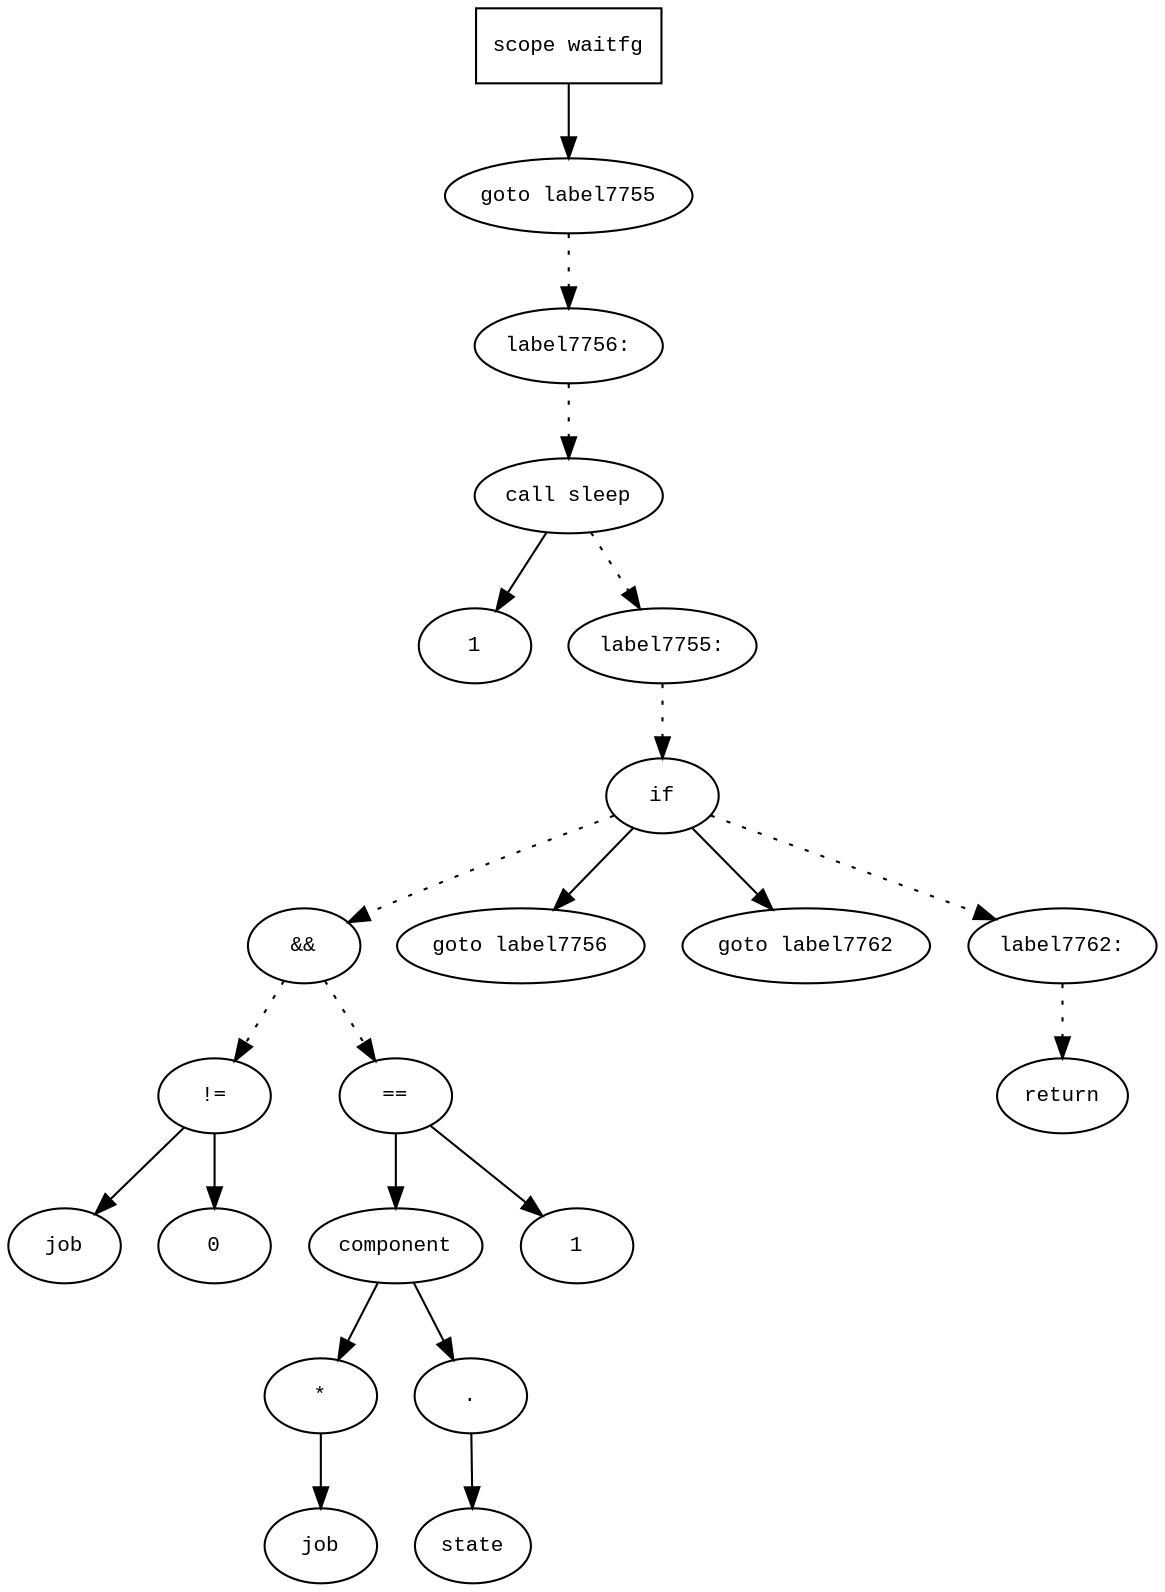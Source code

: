 digraph AST {
  graph [fontname="Times New Roman",fontsize=10];
  node  [fontname="Courier New",fontsize=10];
  edge  [fontname="Times New Roman",fontsize=10];

  node1 [label="scope waitfg",shape=box];
  node2 [label="goto label7755",shape=ellipse];
  node1 -> node2;
  node3 [label="label7756:",shape=ellipse];
  node2 -> node3 [style=dotted];
  node4 [label="call sleep",shape=ellipse];
  node5 [label="1",shape=ellipse];
  node4 -> node5;
  node3 -> node4 [style=dotted];
  node6 [label="label7755:",shape=ellipse];
  node4 -> node6 [style=dotted];
  node7 [label="if",shape=ellipse];
  node6 -> node7 [style=dotted];
  node8 [label="&&",shape=ellipse];
  node9 [label="!=",shape=ellipse];
  node10 [label="job",shape=ellipse];
  node9 -> node10;
  node11 [label="0",shape=ellipse];
  node9 -> node11;
  node8 -> node9 [style=dotted];
  node12 [label="==",shape=ellipse];
  node13 [label="component",shape=ellipse];
  node12 -> node13;
  node14 [label="*",shape=ellipse];
  node15 [label="job",shape=ellipse];
  node14 -> node15;
  node13 -> node14;
  node16 [label=".",shape=ellipse];
  node13 -> node16;
  node17 [label="state",shape=ellipse];
  node16 -> node17;
  node18 [label="1",shape=ellipse];
  node12 -> node18;
  node8 -> node12 [style=dotted];
  node7 -> node8 [style=dotted];
  node19 [label="goto label7756",shape=ellipse];
  node7 -> node19;
  node20 [label="goto label7762",shape=ellipse];
  node7 -> node20;
  node21 [label="label7762:",shape=ellipse];
  node7 -> node21 [style=dotted];
  node22 [label="return",shape=ellipse];
  node21 -> node22 [style=dotted];
} 